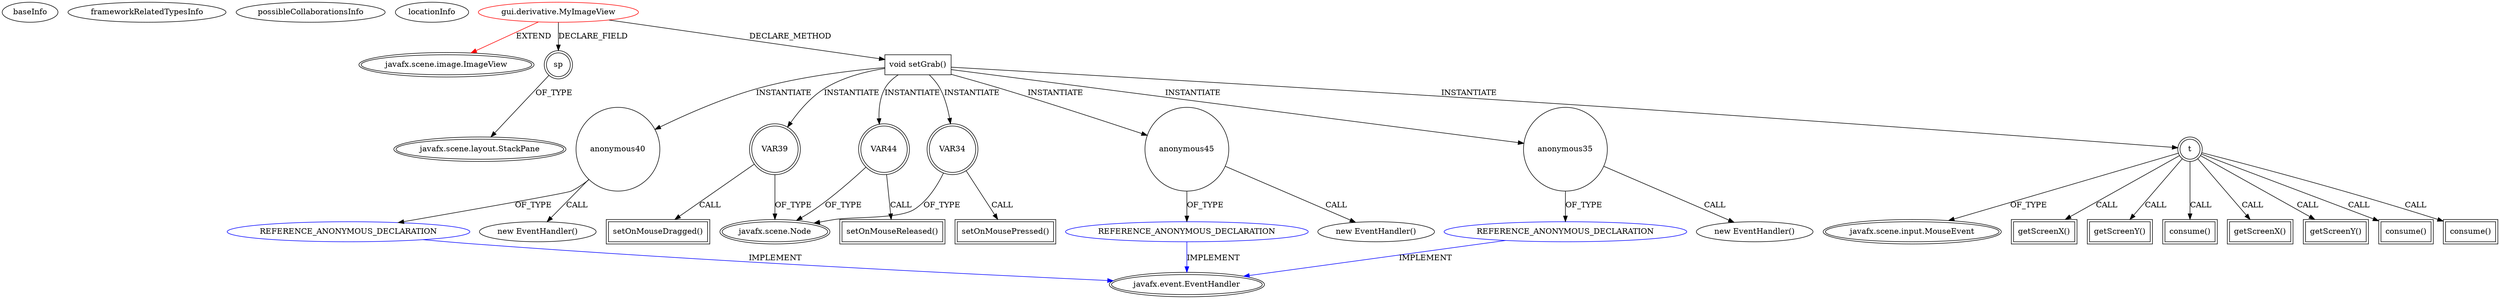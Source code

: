 digraph {
baseInfo[graphId=470,category="extension_graph",isAnonymous=false,possibleRelation=true]
frameworkRelatedTypesInfo[0="javafx.scene.image.ImageView"]
possibleCollaborationsInfo[0="470~CLIENT_METHOD_DECLARATION-INSTANTIATION-~javafx.scene.image.ImageView ~javafx.event.EventHandler ~false~true"]
locationInfo[projectName="FloconDeNeige-Programme-Cyprien",filePath="/FloconDeNeige-Programme-Cyprien/Programme-Cyprien-master/CYPRIEN/src/gui/derivative/MyImageView.java",contextSignature="MyImageView",graphId="470"]
0[label="gui.derivative.MyImageView",vertexType="ROOT_CLIENT_CLASS_DECLARATION",isFrameworkType=false,color=red]
1[label="javafx.scene.image.ImageView",vertexType="FRAMEWORK_CLASS_TYPE",isFrameworkType=true,peripheries=2]
2[label="sp",vertexType="FIELD_DECLARATION",isFrameworkType=true,peripheries=2,shape=circle]
3[label="javafx.scene.layout.StackPane",vertexType="FRAMEWORK_CLASS_TYPE",isFrameworkType=true,peripheries=2]
111[label="void setGrab()",vertexType="CLIENT_METHOD_DECLARATION",isFrameworkType=false,shape=box]
112[label="VAR34",vertexType="VARIABLE_EXPRESION",isFrameworkType=true,peripheries=2,shape=circle]
114[label="javafx.scene.Node",vertexType="FRAMEWORK_CLASS_TYPE",isFrameworkType=true,peripheries=2]
113[label="setOnMousePressed()",vertexType="INSIDE_CALL",isFrameworkType=true,peripheries=2,shape=box]
116[label="anonymous35",vertexType="VARIABLE_EXPRESION",isFrameworkType=false,shape=circle]
117[label="REFERENCE_ANONYMOUS_DECLARATION",vertexType="REFERENCE_ANONYMOUS_DECLARATION",isFrameworkType=false,color=blue]
118[label="javafx.event.EventHandler",vertexType="FRAMEWORK_INTERFACE_TYPE",isFrameworkType=true,peripheries=2]
115[label="new EventHandler()",vertexType="CONSTRUCTOR_CALL",isFrameworkType=false]
119[label="t",vertexType="VARIABLE_EXPRESION",isFrameworkType=true,peripheries=2,shape=circle]
121[label="javafx.scene.input.MouseEvent",vertexType="FRAMEWORK_CLASS_TYPE",isFrameworkType=true,peripheries=2]
120[label="getScreenX()",vertexType="INSIDE_CALL",isFrameworkType=true,peripheries=2,shape=box]
123[label="getScreenY()",vertexType="INSIDE_CALL",isFrameworkType=true,peripheries=2,shape=box]
125[label="consume()",vertexType="INSIDE_CALL",isFrameworkType=true,peripheries=2,shape=box]
126[label="VAR39",vertexType="VARIABLE_EXPRESION",isFrameworkType=true,peripheries=2,shape=circle]
127[label="setOnMouseDragged()",vertexType="INSIDE_CALL",isFrameworkType=true,peripheries=2,shape=box]
130[label="anonymous40",vertexType="VARIABLE_EXPRESION",isFrameworkType=false,shape=circle]
131[label="REFERENCE_ANONYMOUS_DECLARATION",vertexType="REFERENCE_ANONYMOUS_DECLARATION",isFrameworkType=false,color=blue]
129[label="new EventHandler()",vertexType="CONSTRUCTOR_CALL",isFrameworkType=false]
134[label="getScreenX()",vertexType="INSIDE_CALL",isFrameworkType=true,peripheries=2,shape=box]
136[label="getScreenY()",vertexType="INSIDE_CALL",isFrameworkType=true,peripheries=2,shape=box]
138[label="consume()",vertexType="INSIDE_CALL",isFrameworkType=true,peripheries=2,shape=box]
139[label="VAR44",vertexType="VARIABLE_EXPRESION",isFrameworkType=true,peripheries=2,shape=circle]
140[label="setOnMouseReleased()",vertexType="INSIDE_CALL",isFrameworkType=true,peripheries=2,shape=box]
143[label="anonymous45",vertexType="VARIABLE_EXPRESION",isFrameworkType=false,shape=circle]
144[label="REFERENCE_ANONYMOUS_DECLARATION",vertexType="REFERENCE_ANONYMOUS_DECLARATION",isFrameworkType=false,color=blue]
142[label="new EventHandler()",vertexType="CONSTRUCTOR_CALL",isFrameworkType=false]
147[label="consume()",vertexType="INSIDE_CALL",isFrameworkType=true,peripheries=2,shape=box]
0->1[label="EXTEND",color=red]
0->2[label="DECLARE_FIELD"]
2->3[label="OF_TYPE"]
0->111[label="DECLARE_METHOD"]
111->112[label="INSTANTIATE"]
112->114[label="OF_TYPE"]
112->113[label="CALL"]
111->116[label="INSTANTIATE"]
117->118[label="IMPLEMENT",color=blue]
116->117[label="OF_TYPE"]
116->115[label="CALL"]
111->119[label="INSTANTIATE"]
119->121[label="OF_TYPE"]
119->120[label="CALL"]
119->123[label="CALL"]
119->125[label="CALL"]
111->126[label="INSTANTIATE"]
126->114[label="OF_TYPE"]
126->127[label="CALL"]
111->130[label="INSTANTIATE"]
131->118[label="IMPLEMENT",color=blue]
130->131[label="OF_TYPE"]
130->129[label="CALL"]
119->134[label="CALL"]
119->136[label="CALL"]
119->138[label="CALL"]
111->139[label="INSTANTIATE"]
139->114[label="OF_TYPE"]
139->140[label="CALL"]
111->143[label="INSTANTIATE"]
144->118[label="IMPLEMENT",color=blue]
143->144[label="OF_TYPE"]
143->142[label="CALL"]
119->147[label="CALL"]
}
